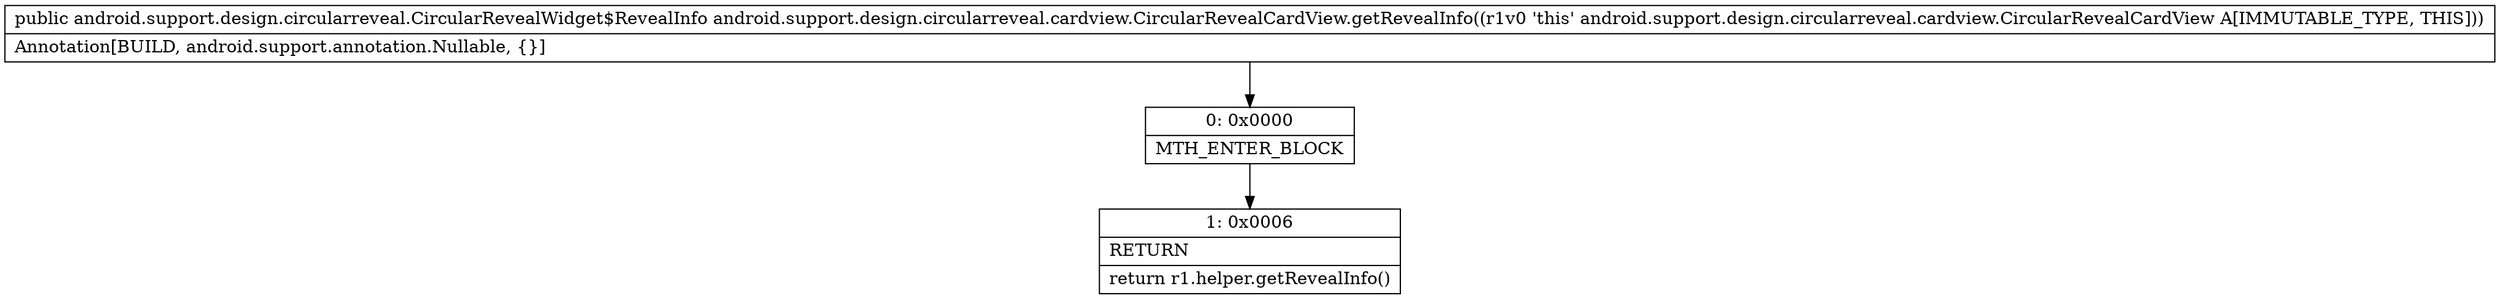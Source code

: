 digraph "CFG forandroid.support.design.circularreveal.cardview.CircularRevealCardView.getRevealInfo()Landroid\/support\/design\/circularreveal\/CircularRevealWidget$RevealInfo;" {
Node_0 [shape=record,label="{0\:\ 0x0000|MTH_ENTER_BLOCK\l}"];
Node_1 [shape=record,label="{1\:\ 0x0006|RETURN\l|return r1.helper.getRevealInfo()\l}"];
MethodNode[shape=record,label="{public android.support.design.circularreveal.CircularRevealWidget$RevealInfo android.support.design.circularreveal.cardview.CircularRevealCardView.getRevealInfo((r1v0 'this' android.support.design.circularreveal.cardview.CircularRevealCardView A[IMMUTABLE_TYPE, THIS]))  | Annotation[BUILD, android.support.annotation.Nullable, \{\}]\l}"];
MethodNode -> Node_0;
Node_0 -> Node_1;
}

